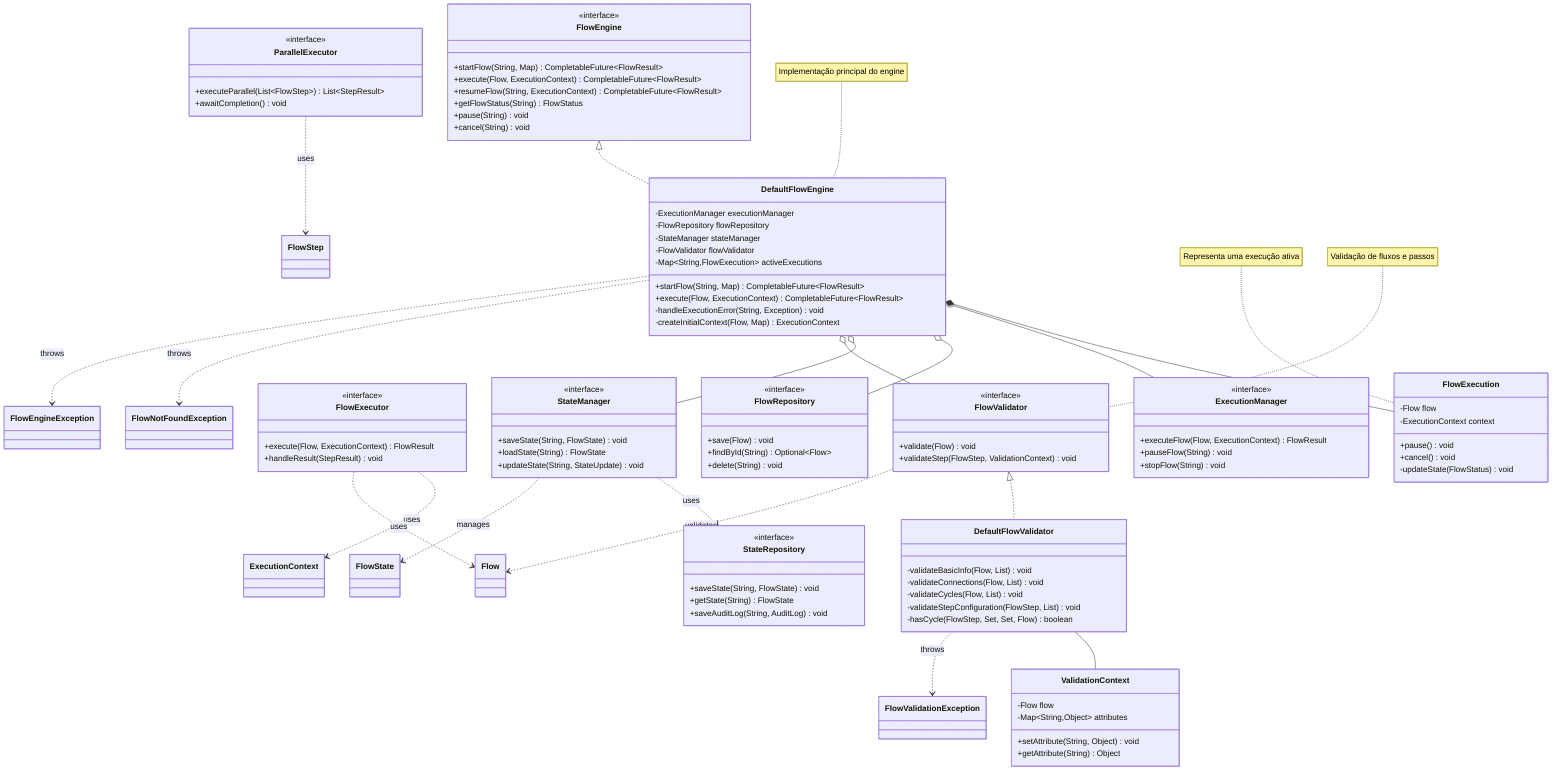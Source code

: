 classDiagram
    %% Core Package
    class FlowEngine {
        <<interface>>
        +startFlow(String, Map) CompletableFuture~FlowResult~
        +execute(Flow, ExecutionContext) CompletableFuture~FlowResult~
        +resumeFlow(String, ExecutionContext) CompletableFuture~FlowResult~
        +getFlowStatus(String) FlowStatus
        +pause(String) void
        +cancel(String) void
    }

    class DefaultFlowEngine {
        -ExecutionManager executionManager
        -FlowRepository flowRepository
        -StateManager stateManager
        -FlowValidator flowValidator
        -Map~String,FlowExecution~ activeExecutions
        +startFlow(String, Map) CompletableFuture~FlowResult~
        +execute(Flow, ExecutionContext) CompletableFuture~FlowResult~
        -handleExecutionError(String, Exception) void
        -createInitialContext(Flow, Map) ExecutionContext
    }

    class ExecutionManager {
        <<interface>>
        +executeFlow(Flow, ExecutionContext) FlowResult
        +pauseFlow(String) void
        +stopFlow(String) void
    }

    class StateManager {
        <<interface>>
        +saveState(String, FlowState) void
        +loadState(String) FlowState
        +updateState(String, StateUpdate) void
    }

    %% Execution Package
    class FlowExecutor {
        <<interface>>
        +execute(Flow, ExecutionContext) FlowResult
        +handleResult(StepResult) void
    }

    class ParallelExecutor {
        <<interface>>
        +executeParallel(List~FlowStep~) List~StepResult~
        +awaitCompletion() void
    }

    %% Persistence Package
    class FlowRepository {
        <<interface>>
        +save(Flow) void
        +findById(String) Optional~Flow~
        +delete(String) void
    }

    class StateRepository {
        <<interface>>
        +saveState(String, FlowState) void
        +getState(String) FlowState
        +saveAuditLog(String, AuditLog) void
    }

    %% Validation Package
    class FlowValidator {
        <<interface>>
        +validate(Flow) void
        +validateStep(FlowStep, ValidationContext) void
    }

    class DefaultFlowValidator {
        -validateBasicInfo(Flow, List) void
        -validateConnections(Flow, List) void
        -validateCycles(Flow, List) void
        -validateStepConfiguration(FlowStep, List) void
        -hasCycle(FlowStep, Set, Set, Flow) boolean
    }

    class ValidationContext {
        -Flow flow
        -Map~String,Object~ attributes
        +setAttribute(String, Object) void
        +getAttribute(String) Object
    }

    %% Inner Classes
    class FlowExecution {
        -Flow flow
        -ExecutionContext context
        +pause() void
        +cancel() void
        -updateState(FlowStatus) void
    }

    %% Relationships
    FlowEngine <|.. DefaultFlowEngine
    FlowValidator <|.. DefaultFlowValidator
    DefaultFlowEngine *-- FlowExecution
    DefaultFlowEngine o-- ExecutionManager
    DefaultFlowEngine o-- FlowRepository
    DefaultFlowEngine o-- StateManager
    DefaultFlowEngine o-- FlowValidator
    DefaultFlowValidator -- ValidationContext
    
    StateManager ..> StateRepository : uses
    FlowExecutor ..> ExecutionContext : uses
    FlowExecutor ..> Flow : uses
    ParallelExecutor ..> FlowStep : uses
    StateManager ..> FlowState : manages
    FlowValidator ..> Flow : validates
    
    %% Dependency Lines
    DefaultFlowEngine ..> FlowNotFoundException : throws
    DefaultFlowEngine ..> FlowEngineException : throws
    DefaultFlowValidator ..> FlowValidationException : throws

    %% Notes
    note for DefaultFlowEngine "Implementação principal do engine"
    note for FlowExecution "Representa uma execução ativa"
    note for FlowValidator "Validação de fluxos e passos"